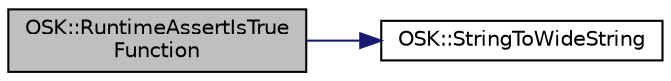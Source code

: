 digraph "OSK::RuntimeAssertIsTrueFunction"
{
 // LATEX_PDF_SIZE
  edge [fontname="Helvetica",fontsize="10",labelfontname="Helvetica",labelfontsize="10"];
  node [fontname="Helvetica",fontsize="10",shape=record];
  rankdir="LR";
  Node1 [label="OSK::RuntimeAssertIsTrue\lFunction",height=0.2,width=0.4,color="black", fillcolor="grey75", style="filled", fontcolor="black",tooltip="Comprueba si la condición se cumple. Si no se cumple, muestra un mensaje de error y throwea un error."];
  Node1 -> Node2 [color="midnightblue",fontsize="10",style="solid",fontname="Helvetica"];
  Node2 [label="OSK::StringToWideString",height=0.2,width=0.4,color="black", fillcolor="white", style="filled",URL="$namespace_o_s_k.html#a543f1e2eaed4543c687adc9f9a0622ac",tooltip=" "];
}
